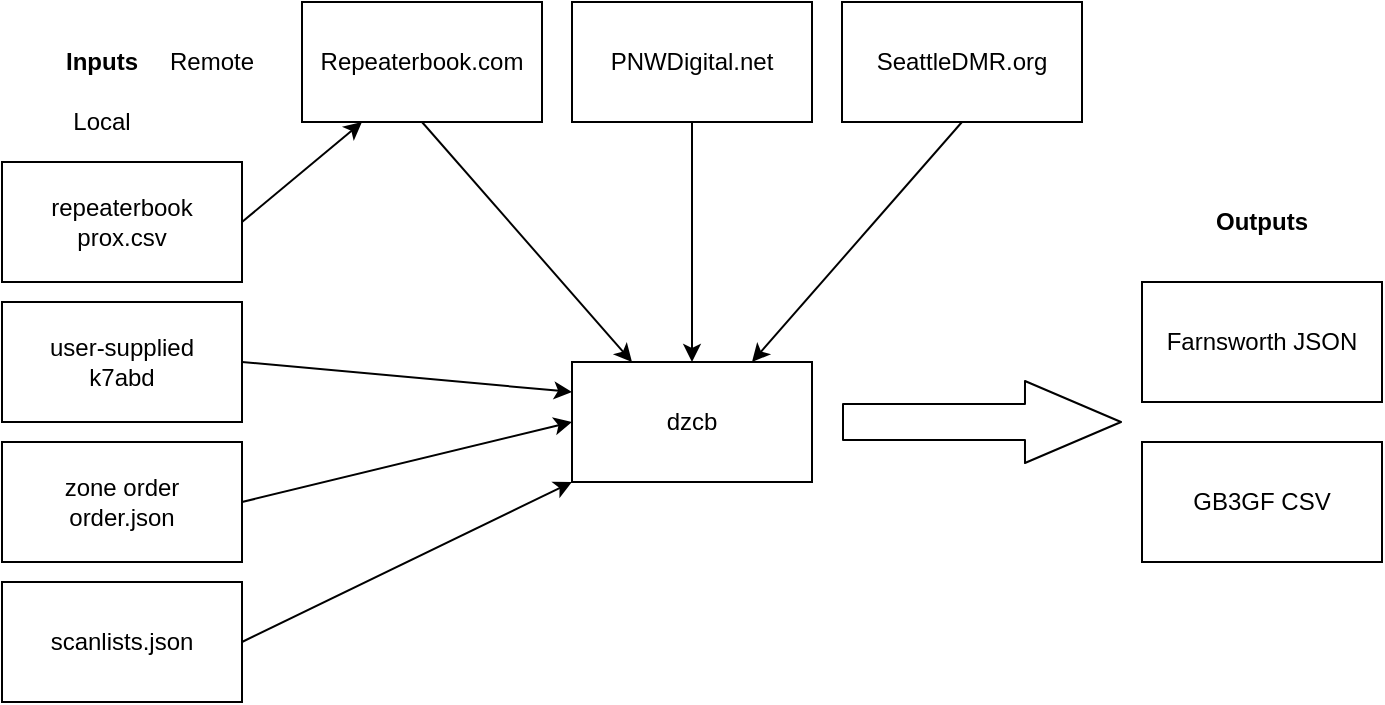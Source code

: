 <mxfile version="14.2.6" type="github">
  <diagram id="v104yBQcNv0pQk6Xh2De" name="Page-1">
    <mxGraphModel dx="810" dy="547" grid="1" gridSize="10" guides="1" tooltips="1" connect="1" arrows="1" fold="1" page="1" pageScale="1" pageWidth="850" pageHeight="1100" math="0" shadow="0">
      <root>
        <mxCell id="0" />
        <mxCell id="1" parent="0" />
        <mxCell id="ISORRHaMBGVGcDwKjLnG-1" value="dzcb" style="rounded=0;whiteSpace=wrap;html=1;" vertex="1" parent="1">
          <mxGeometry x="395" y="300" width="120" height="60" as="geometry" />
        </mxCell>
        <mxCell id="ISORRHaMBGVGcDwKjLnG-2" value="&lt;div&gt;user-supplied&lt;/div&gt;&lt;div&gt;k7abd&lt;/div&gt;" style="rounded=0;whiteSpace=wrap;html=1;" vertex="1" parent="1">
          <mxGeometry x="110" y="270" width="120" height="60" as="geometry" />
        </mxCell>
        <mxCell id="ISORRHaMBGVGcDwKjLnG-3" value="&lt;div&gt;zone order&lt;/div&gt;&lt;div&gt;order.json&lt;br&gt;&lt;/div&gt;" style="rounded=0;whiteSpace=wrap;html=1;" vertex="1" parent="1">
          <mxGeometry x="110" y="340" width="120" height="60" as="geometry" />
        </mxCell>
        <mxCell id="ISORRHaMBGVGcDwKjLnG-4" value="scanlists.json" style="rounded=0;whiteSpace=wrap;html=1;" vertex="1" parent="1">
          <mxGeometry x="110" y="410" width="120" height="60" as="geometry" />
        </mxCell>
        <mxCell id="ISORRHaMBGVGcDwKjLnG-5" value="&lt;div&gt;repeaterbook&lt;/div&gt;&lt;div&gt;prox.csv&lt;br&gt;&lt;/div&gt;" style="rounded=0;whiteSpace=wrap;html=1;" vertex="1" parent="1">
          <mxGeometry x="110" y="200" width="120" height="60" as="geometry" />
        </mxCell>
        <mxCell id="ISORRHaMBGVGcDwKjLnG-6" value="&lt;div&gt;PNWDigital.net&lt;/div&gt;" style="rounded=0;whiteSpace=wrap;html=1;" vertex="1" parent="1">
          <mxGeometry x="395" y="120" width="120" height="60" as="geometry" />
        </mxCell>
        <mxCell id="ISORRHaMBGVGcDwKjLnG-7" value="&lt;div&gt;SeattleDMR.org&lt;/div&gt;" style="rounded=0;whiteSpace=wrap;html=1;" vertex="1" parent="1">
          <mxGeometry x="530" y="120" width="120" height="60" as="geometry" />
        </mxCell>
        <mxCell id="ISORRHaMBGVGcDwKjLnG-8" value="Repeaterbook.com" style="rounded=0;whiteSpace=wrap;html=1;" vertex="1" parent="1">
          <mxGeometry x="260" y="120" width="120" height="60" as="geometry" />
        </mxCell>
        <mxCell id="ISORRHaMBGVGcDwKjLnG-9" value="Farnsworth JSON" style="rounded=0;whiteSpace=wrap;html=1;" vertex="1" parent="1">
          <mxGeometry x="680" y="260" width="120" height="60" as="geometry" />
        </mxCell>
        <mxCell id="ISORRHaMBGVGcDwKjLnG-10" value="GB3GF CSV" style="rounded=0;whiteSpace=wrap;html=1;" vertex="1" parent="1">
          <mxGeometry x="680" y="340" width="120" height="60" as="geometry" />
        </mxCell>
        <mxCell id="ISORRHaMBGVGcDwKjLnG-11" value="Inputs" style="text;html=1;strokeColor=none;fillColor=none;align=center;verticalAlign=middle;whiteSpace=wrap;rounded=0;fontStyle=1" vertex="1" parent="1">
          <mxGeometry x="140" y="140" width="40" height="20" as="geometry" />
        </mxCell>
        <mxCell id="ISORRHaMBGVGcDwKjLnG-12" value="Local" style="text;html=1;strokeColor=none;fillColor=none;align=center;verticalAlign=middle;whiteSpace=wrap;rounded=0;" vertex="1" parent="1">
          <mxGeometry x="140" y="170" width="40" height="20" as="geometry" />
        </mxCell>
        <mxCell id="ISORRHaMBGVGcDwKjLnG-13" value="Remote" style="text;html=1;strokeColor=none;fillColor=none;align=center;verticalAlign=middle;whiteSpace=wrap;rounded=0;" vertex="1" parent="1">
          <mxGeometry x="195" y="140" width="40" height="20" as="geometry" />
        </mxCell>
        <mxCell id="ISORRHaMBGVGcDwKjLnG-15" value="Outputs" style="text;html=1;strokeColor=none;fillColor=none;align=center;verticalAlign=middle;whiteSpace=wrap;rounded=0;fontStyle=1" vertex="1" parent="1">
          <mxGeometry x="720" y="220" width="40" height="20" as="geometry" />
        </mxCell>
        <mxCell id="ISORRHaMBGVGcDwKjLnG-16" value="" style="endArrow=classic;html=1;exitX=1;exitY=0.5;exitDx=0;exitDy=0;entryX=0;entryY=0.25;entryDx=0;entryDy=0;" edge="1" parent="1" source="ISORRHaMBGVGcDwKjLnG-2" target="ISORRHaMBGVGcDwKjLnG-1">
          <mxGeometry width="50" height="50" relative="1" as="geometry">
            <mxPoint x="370" y="290" as="sourcePoint" />
            <mxPoint x="395" y="310" as="targetPoint" />
          </mxGeometry>
        </mxCell>
        <mxCell id="ISORRHaMBGVGcDwKjLnG-17" value="" style="endArrow=classic;html=1;exitX=1;exitY=0.5;exitDx=0;exitDy=0;entryX=0;entryY=0.5;entryDx=0;entryDy=0;" edge="1" parent="1" source="ISORRHaMBGVGcDwKjLnG-3" target="ISORRHaMBGVGcDwKjLnG-1">
          <mxGeometry width="50" height="50" relative="1" as="geometry">
            <mxPoint x="370" y="290" as="sourcePoint" />
            <mxPoint x="400" y="320" as="targetPoint" />
          </mxGeometry>
        </mxCell>
        <mxCell id="ISORRHaMBGVGcDwKjLnG-18" value="" style="endArrow=classic;html=1;exitX=1;exitY=0.5;exitDx=0;exitDy=0;entryX=0;entryY=1;entryDx=0;entryDy=0;" edge="1" parent="1" source="ISORRHaMBGVGcDwKjLnG-4" target="ISORRHaMBGVGcDwKjLnG-1">
          <mxGeometry width="50" height="50" relative="1" as="geometry">
            <mxPoint x="370" y="290" as="sourcePoint" />
            <mxPoint x="400" y="340" as="targetPoint" />
          </mxGeometry>
        </mxCell>
        <mxCell id="ISORRHaMBGVGcDwKjLnG-19" value="" style="endArrow=classic;html=1;exitX=1;exitY=0.5;exitDx=0;exitDy=0;entryX=0.25;entryY=1;entryDx=0;entryDy=0;" edge="1" parent="1" source="ISORRHaMBGVGcDwKjLnG-5" target="ISORRHaMBGVGcDwKjLnG-8">
          <mxGeometry width="50" height="50" relative="1" as="geometry">
            <mxPoint x="370" y="350" as="sourcePoint" />
            <mxPoint x="420" y="300" as="targetPoint" />
          </mxGeometry>
        </mxCell>
        <mxCell id="ISORRHaMBGVGcDwKjLnG-20" value="" style="endArrow=classic;html=1;exitX=0.5;exitY=1;exitDx=0;exitDy=0;entryX=0.5;entryY=0;entryDx=0;entryDy=0;" edge="1" parent="1" source="ISORRHaMBGVGcDwKjLnG-6" target="ISORRHaMBGVGcDwKjLnG-1">
          <mxGeometry width="50" height="50" relative="1" as="geometry">
            <mxPoint x="370" y="350" as="sourcePoint" />
            <mxPoint x="420" y="300" as="targetPoint" />
          </mxGeometry>
        </mxCell>
        <mxCell id="ISORRHaMBGVGcDwKjLnG-21" value="" style="endArrow=classic;html=1;exitX=0.5;exitY=1;exitDx=0;exitDy=0;entryX=0.75;entryY=0;entryDx=0;entryDy=0;" edge="1" parent="1" source="ISORRHaMBGVGcDwKjLnG-7" target="ISORRHaMBGVGcDwKjLnG-1">
          <mxGeometry width="50" height="50" relative="1" as="geometry">
            <mxPoint x="370" y="350" as="sourcePoint" />
            <mxPoint x="420" y="300" as="targetPoint" />
          </mxGeometry>
        </mxCell>
        <mxCell id="ISORRHaMBGVGcDwKjLnG-22" value="" style="endArrow=classic;html=1;exitX=0.5;exitY=1;exitDx=0;exitDy=0;entryX=0.25;entryY=0;entryDx=0;entryDy=0;" edge="1" parent="1" source="ISORRHaMBGVGcDwKjLnG-8" target="ISORRHaMBGVGcDwKjLnG-1">
          <mxGeometry width="50" height="50" relative="1" as="geometry">
            <mxPoint x="370" y="350" as="sourcePoint" />
            <mxPoint x="370" y="260" as="targetPoint" />
          </mxGeometry>
        </mxCell>
        <mxCell id="ISORRHaMBGVGcDwKjLnG-23" value="" style="shape=flexArrow;endArrow=classic;html=1;width=18;endSize=15.67;endWidth=22;" edge="1" parent="1">
          <mxGeometry width="50" height="50" relative="1" as="geometry">
            <mxPoint x="530" y="330" as="sourcePoint" />
            <mxPoint x="670" y="330" as="targetPoint" />
          </mxGeometry>
        </mxCell>
      </root>
    </mxGraphModel>
  </diagram>
</mxfile>
